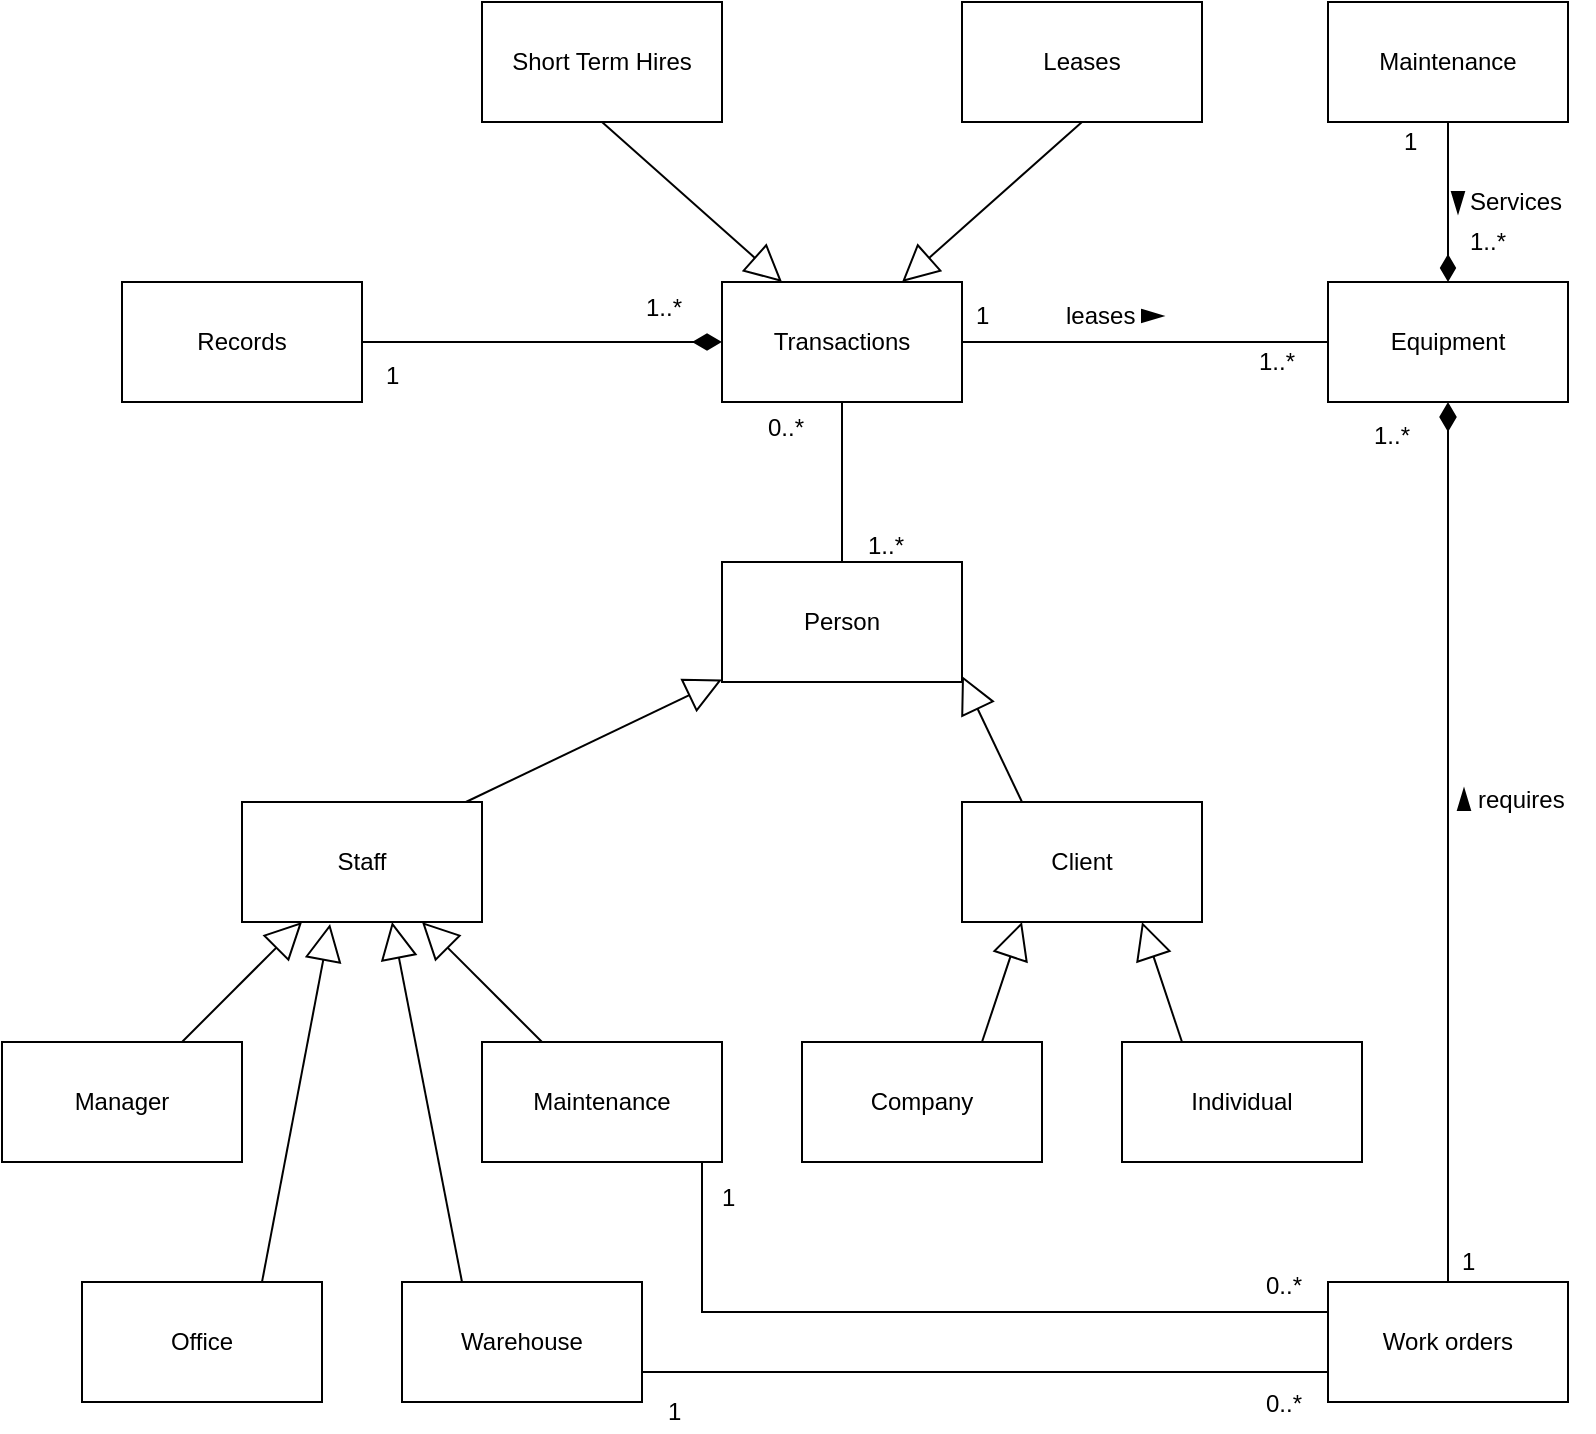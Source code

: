 <mxfile version="10.6.1" type="github"><diagram id="15MdPRuz18-4rUhgQ87I" name="Page-1"><mxGraphModel dx="1640" dy="841" grid="1" gridSize="10" guides="1" tooltips="1" connect="1" arrows="1" fold="1" page="1" pageScale="1" pageWidth="850" pageHeight="1100" math="0" shadow="0"><root><mxCell id="0"/><mxCell id="1" parent="0"/><mxCell id="zFehlnqunG6liVE8F28y-1" value="Equipment" style="rounded=0;whiteSpace=wrap;html=1;" parent="1" vertex="1"><mxGeometry x="683" y="200" width="120" height="60" as="geometry"/></mxCell><mxCell id="7oC337SaGJraruIi1s_O-5" style="edgeStyle=orthogonalEdgeStyle;rounded=0;orthogonalLoop=1;jettySize=auto;html=1;endArrow=none;endFill=0;endSize=12;targetPerimeterSpacing=0;strokeWidth=1;startArrow=diamondThin;startFill=1;startSize=11;" edge="1" parent="1" source="zFehlnqunG6liVE8F28y-1" target="7oC337SaGJraruIi1s_O-2"><mxGeometry relative="1" as="geometry"/></mxCell><mxCell id="zFehlnqunG6liVE8F28y-5" value="Person&lt;br&gt;" style="rounded=0;whiteSpace=wrap;html=1;" parent="1" vertex="1"><mxGeometry x="380" y="340" width="120" height="60" as="geometry"/></mxCell><mxCell id="zFehlnqunG6liVE8F28y-44" style="edgeStyle=orthogonalEdgeStyle;rounded=0;orthogonalLoop=1;jettySize=auto;html=1;entryX=0.5;entryY=0;entryDx=0;entryDy=0;endArrow=none;endFill=0;" parent="1" source="zFehlnqunG6liVE8F28y-16" target="zFehlnqunG6liVE8F28y-5" edge="1"><mxGeometry relative="1" as="geometry"><Array as="points"><mxPoint x="440" y="300"/><mxPoint x="440" y="300"/></Array></mxGeometry></mxCell><mxCell id="zFehlnqunG6liVE8F28y-16" value="Transactions" style="rounded=0;whiteSpace=wrap;html=1;" parent="1" vertex="1"><mxGeometry x="380" y="200" width="120" height="60" as="geometry"/></mxCell><mxCell id="zFehlnqunG6liVE8F28y-17" value="Short Term Hires" style="rounded=0;whiteSpace=wrap;html=1;" parent="1" vertex="1"><mxGeometry x="260" y="60" width="120" height="60" as="geometry"/></mxCell><mxCell id="zFehlnqunG6liVE8F28y-18" value="Leases" style="rounded=0;whiteSpace=wrap;html=1;" parent="1" vertex="1"><mxGeometry x="500" y="60" width="120" height="60" as="geometry"/></mxCell><mxCell id="zFehlnqunG6liVE8F28y-19" value="Staff" style="rounded=0;whiteSpace=wrap;html=1;" parent="1" vertex="1"><mxGeometry x="140" y="460" width="120" height="60" as="geometry"/></mxCell><mxCell id="zFehlnqunG6liVE8F28y-20" value="Client" style="rounded=0;whiteSpace=wrap;html=1;" parent="1" vertex="1"><mxGeometry x="500" y="460" width="120" height="60" as="geometry"/></mxCell><mxCell id="zFehlnqunG6liVE8F28y-21" value="Manager" style="rounded=0;whiteSpace=wrap;html=1;" parent="1" vertex="1"><mxGeometry x="20" y="580" width="120" height="60" as="geometry"/></mxCell><mxCell id="zFehlnqunG6liVE8F28y-22" value="Office" style="rounded=0;whiteSpace=wrap;html=1;" parent="1" vertex="1"><mxGeometry x="60" y="700" width="120" height="60" as="geometry"/></mxCell><mxCell id="7oC337SaGJraruIi1s_O-32" style="edgeStyle=orthogonalEdgeStyle;rounded=0;orthogonalLoop=1;jettySize=auto;html=1;exitX=1;exitY=0.75;exitDx=0;exitDy=0;entryX=0;entryY=0.616;entryDx=0;entryDy=0;entryPerimeter=0;startArrow=none;startFill=0;startSize=17;endArrow=none;endFill=0;endSize=12;targetPerimeterSpacing=0;strokeWidth=1;" edge="1" parent="1" source="zFehlnqunG6liVE8F28y-23" target="7oC337SaGJraruIi1s_O-1"><mxGeometry relative="1" as="geometry"><Array as="points"><mxPoint x="683" y="745"/></Array></mxGeometry></mxCell><mxCell id="zFehlnqunG6liVE8F28y-23" value="Warehouse" style="rounded=0;whiteSpace=wrap;html=1;" parent="1" vertex="1"><mxGeometry x="220" y="700" width="120" height="60" as="geometry"/></mxCell><mxCell id="7oC337SaGJraruIi1s_O-34" style="edgeStyle=orthogonalEdgeStyle;rounded=0;orthogonalLoop=1;jettySize=auto;html=1;exitX=0.75;exitY=1;exitDx=0;exitDy=0;entryX=0;entryY=0.25;entryDx=0;entryDy=0;startArrow=none;startFill=0;startSize=17;endArrow=none;endFill=0;endSize=12;targetPerimeterSpacing=0;strokeWidth=1;" edge="1" parent="1" source="zFehlnqunG6liVE8F28y-24" target="7oC337SaGJraruIi1s_O-1"><mxGeometry relative="1" as="geometry"><Array as="points"><mxPoint x="370" y="640"/><mxPoint x="370" y="715"/></Array></mxGeometry></mxCell><mxCell id="zFehlnqunG6liVE8F28y-24" value="Maintenance" style="rounded=0;whiteSpace=wrap;html=1;" parent="1" vertex="1"><mxGeometry x="260" y="580" width="120" height="60" as="geometry"/></mxCell><mxCell id="zFehlnqunG6liVE8F28y-25" value="Individual" style="rounded=0;whiteSpace=wrap;html=1;" parent="1" vertex="1"><mxGeometry x="580" y="580" width="120" height="60" as="geometry"/></mxCell><mxCell id="zFehlnqunG6liVE8F28y-26" value="Company" style="rounded=0;whiteSpace=wrap;html=1;" parent="1" vertex="1"><mxGeometry x="420" y="580" width="120" height="60" as="geometry"/></mxCell><mxCell id="zFehlnqunG6liVE8F28y-27" value="" style="endArrow=block;endSize=16;endFill=0;html=1;exitX=0.5;exitY=1;exitDx=0;exitDy=0;entryX=0.25;entryY=0;entryDx=0;entryDy=0;" parent="1" source="zFehlnqunG6liVE8F28y-17" target="zFehlnqunG6liVE8F28y-16" edge="1"><mxGeometry width="160" relative="1" as="geometry"><mxPoint x="300" y="150" as="sourcePoint"/><mxPoint x="460" y="150" as="targetPoint"/></mxGeometry></mxCell><mxCell id="zFehlnqunG6liVE8F28y-28" value="" style="endArrow=block;endSize=16;endFill=0;html=1;entryX=0.75;entryY=0;entryDx=0;entryDy=0;exitX=0.5;exitY=1;exitDx=0;exitDy=0;" parent="1" source="zFehlnqunG6liVE8F28y-18" target="zFehlnqunG6liVE8F28y-16" edge="1"><mxGeometry width="160" relative="1" as="geometry"><mxPoint x="490" y="160" as="sourcePoint"/><mxPoint x="650" y="160" as="targetPoint"/></mxGeometry></mxCell><mxCell id="zFehlnqunG6liVE8F28y-29" value="" style="endArrow=block;endSize=16;endFill=0;html=1;exitX=0.933;exitY=0;exitDx=0;exitDy=0;exitPerimeter=0;" parent="1" source="zFehlnqunG6liVE8F28y-19" target="zFehlnqunG6liVE8F28y-5" edge="1"><mxGeometry width="160" relative="1" as="geometry"><mxPoint x="300" y="450" as="sourcePoint"/><mxPoint x="460" y="450" as="targetPoint"/></mxGeometry></mxCell><mxCell id="zFehlnqunG6liVE8F28y-30" value="" style="endArrow=block;endSize=16;endFill=0;html=1;entryX=1;entryY=0.95;entryDx=0;entryDy=0;exitX=0.25;exitY=0;exitDx=0;exitDy=0;entryPerimeter=0;" parent="1" source="zFehlnqunG6liVE8F28y-20" target="zFehlnqunG6liVE8F28y-5" edge="1"><mxGeometry width="160" relative="1" as="geometry"><mxPoint x="360" y="470" as="sourcePoint"/><mxPoint x="420" y="410" as="targetPoint"/></mxGeometry></mxCell><mxCell id="zFehlnqunG6liVE8F28y-31" value="" style="endArrow=block;endSize=16;endFill=0;html=1;entryX=0.25;entryY=1;entryDx=0;entryDy=0;exitX=0.75;exitY=0;exitDx=0;exitDy=0;" parent="1" source="zFehlnqunG6liVE8F28y-26" target="zFehlnqunG6liVE8F28y-20" edge="1"><mxGeometry width="160" relative="1" as="geometry"><mxPoint x="370" y="480" as="sourcePoint"/><mxPoint x="430" y="420" as="targetPoint"/></mxGeometry></mxCell><mxCell id="zFehlnqunG6liVE8F28y-32" value="" style="endArrow=block;endSize=16;endFill=0;html=1;entryX=0.75;entryY=1;entryDx=0;entryDy=0;exitX=0.25;exitY=0;exitDx=0;exitDy=0;" parent="1" source="zFehlnqunG6liVE8F28y-25" target="zFehlnqunG6liVE8F28y-20" edge="1"><mxGeometry width="160" relative="1" as="geometry"><mxPoint x="380" y="490" as="sourcePoint"/><mxPoint x="440" y="430" as="targetPoint"/></mxGeometry></mxCell><mxCell id="zFehlnqunG6liVE8F28y-33" value="" style="endArrow=block;endSize=16;endFill=0;html=1;entryX=0.367;entryY=1.017;entryDx=0;entryDy=0;exitX=0.75;exitY=0;exitDx=0;exitDy=0;entryPerimeter=0;" parent="1" source="zFehlnqunG6liVE8F28y-22" target="zFehlnqunG6liVE8F28y-19" edge="1"><mxGeometry width="160" relative="1" as="geometry"><mxPoint x="390" y="500" as="sourcePoint"/><mxPoint x="450" y="440" as="targetPoint"/></mxGeometry></mxCell><mxCell id="zFehlnqunG6liVE8F28y-34" value="" style="endArrow=block;endSize=16;endFill=0;html=1;entryX=0.625;entryY=1;entryDx=0;entryDy=0;exitX=0.25;exitY=0;exitDx=0;exitDy=0;entryPerimeter=0;" parent="1" source="zFehlnqunG6liVE8F28y-23" target="zFehlnqunG6liVE8F28y-19" edge="1"><mxGeometry width="160" relative="1" as="geometry"><mxPoint x="400" y="510" as="sourcePoint"/><mxPoint x="460" y="450" as="targetPoint"/></mxGeometry></mxCell><mxCell id="zFehlnqunG6liVE8F28y-35" value="" style="endArrow=block;endSize=16;endFill=0;html=1;entryX=0.75;entryY=1;entryDx=0;entryDy=0;exitX=0.25;exitY=0;exitDx=0;exitDy=0;" parent="1" source="zFehlnqunG6liVE8F28y-24" target="zFehlnqunG6liVE8F28y-19" edge="1"><mxGeometry width="160" relative="1" as="geometry"><mxPoint x="410" y="520" as="sourcePoint"/><mxPoint x="470" y="460" as="targetPoint"/></mxGeometry></mxCell><mxCell id="zFehlnqunG6liVE8F28y-36" value="" style="endArrow=block;endSize=16;endFill=0;html=1;entryX=0.25;entryY=1;entryDx=0;entryDy=0;exitX=0.75;exitY=0;exitDx=0;exitDy=0;" parent="1" source="zFehlnqunG6liVE8F28y-21" target="zFehlnqunG6liVE8F28y-19" edge="1"><mxGeometry width="160" relative="1" as="geometry"><mxPoint x="420" y="530" as="sourcePoint"/><mxPoint x="480" y="470" as="targetPoint"/></mxGeometry></mxCell><mxCell id="zFehlnqunG6liVE8F28y-43" value="" style="endArrow=none;html=1;" parent="1" edge="1" source="zFehlnqunG6liVE8F28y-1"><mxGeometry width="50" height="50" relative="1" as="geometry"><mxPoint x="780" y="230" as="sourcePoint"/><mxPoint x="500" y="230" as="targetPoint"/></mxGeometry></mxCell><mxCell id="7oC337SaGJraruIi1s_O-13" value="1..*" style="text;html=1;resizable=0;points=[];align=center;verticalAlign=middle;labelBackgroundColor=#ffffff;" vertex="1" connectable="0" parent="zFehlnqunG6liVE8F28y-43"><mxGeometry x="-0.716" y="10" relative="1" as="geometry"><mxPoint as="offset"/></mxGeometry></mxCell><mxCell id="zFehlnqunG6liVE8F28y-47" value="1..*" style="text;html=1;resizable=0;points=[];autosize=1;align=left;verticalAlign=top;spacingTop=-4;" parent="1" vertex="1"><mxGeometry x="451" y="322" width="30" height="20" as="geometry"/></mxCell><mxCell id="zFehlnqunG6liVE8F28y-48" value="0..*" style="text;html=1;resizable=0;points=[];autosize=1;align=left;verticalAlign=top;spacingTop=-4;" parent="1" vertex="1"><mxGeometry x="401" y="263" width="30" height="20" as="geometry"/></mxCell><mxCell id="zFehlnqunG6liVE8F28y-49" value="1" style="text;html=1;resizable=0;points=[];autosize=1;align=left;verticalAlign=top;spacingTop=-4;" parent="1" vertex="1"><mxGeometry x="504.5" y="207" width="20" height="20" as="geometry"/></mxCell><mxCell id="7oC337SaGJraruIi1s_O-7" style="edgeStyle=orthogonalEdgeStyle;rounded=0;orthogonalLoop=1;jettySize=auto;html=1;startArrow=none;startFill=0;startSize=17;endArrow=diamondThin;endFill=1;endSize=12;targetPerimeterSpacing=0;strokeWidth=1;" edge="1" parent="1" source="7oC337SaGJraruIi1s_O-1" target="zFehlnqunG6liVE8F28y-1"><mxGeometry relative="1" as="geometry"><Array as="points"><mxPoint x="743" y="600"/><mxPoint x="743" y="600"/></Array></mxGeometry></mxCell><mxCell id="7oC337SaGJraruIi1s_O-1" value="Work orders" style="rounded=0;whiteSpace=wrap;html=1;" vertex="1" parent="1"><mxGeometry x="683" y="700" width="120" height="60" as="geometry"/></mxCell><mxCell id="7oC337SaGJraruIi1s_O-2" value="Maintenance" style="rounded=0;whiteSpace=wrap;html=1;" vertex="1" parent="1"><mxGeometry x="683" y="60" width="120" height="60" as="geometry"/></mxCell><mxCell id="7oC337SaGJraruIi1s_O-4" style="edgeStyle=orthogonalEdgeStyle;rounded=0;orthogonalLoop=1;jettySize=auto;html=1;entryX=0;entryY=0.5;entryDx=0;entryDy=0;endArrow=diamondThin;endFill=1;strokeWidth=1;endSize=12;targetPerimeterSpacing=0;" edge="1" parent="1" source="7oC337SaGJraruIi1s_O-3" target="zFehlnqunG6liVE8F28y-16"><mxGeometry relative="1" as="geometry"/></mxCell><mxCell id="7oC337SaGJraruIi1s_O-3" value="Records" style="rounded=0;whiteSpace=wrap;html=1;" vertex="1" parent="1"><mxGeometry x="80" y="200" width="120" height="60" as="geometry"/></mxCell><mxCell id="7oC337SaGJraruIi1s_O-8" value="1" style="text;html=1;resizable=0;points=[];autosize=1;align=left;verticalAlign=top;spacingTop=-4;" vertex="1" parent="1"><mxGeometry x="748" y="680" width="20" height="20" as="geometry"/></mxCell><mxCell id="7oC337SaGJraruIi1s_O-9" value="1..*" style="text;html=1;resizable=0;points=[];autosize=1;align=left;verticalAlign=top;spacingTop=-4;" vertex="1" parent="1"><mxGeometry x="704" y="266.5" width="30" height="20" as="geometry"/></mxCell><mxCell id="7oC337SaGJraruIi1s_O-10" value="1" style="text;html=1;resizable=0;points=[];autosize=1;align=left;verticalAlign=top;spacingTop=-4;" vertex="1" parent="1"><mxGeometry x="210" y="237" width="20" height="20" as="geometry"/></mxCell><mxCell id="7oC337SaGJraruIi1s_O-12" value="1..*" style="text;html=1;resizable=0;points=[];autosize=1;align=left;verticalAlign=top;spacingTop=-4;" vertex="1" parent="1"><mxGeometry x="340" y="203" width="30" height="20" as="geometry"/></mxCell><mxCell id="7oC337SaGJraruIi1s_O-14" value="1" style="text;html=1;resizable=0;points=[];autosize=1;align=left;verticalAlign=top;spacingTop=-4;" vertex="1" parent="1"><mxGeometry x="719" y="120" width="20" height="20" as="geometry"/></mxCell><mxCell id="7oC337SaGJraruIi1s_O-15" value="1..*" style="text;html=1;resizable=0;points=[];autosize=1;align=left;verticalAlign=top;spacingTop=-4;" vertex="1" parent="1"><mxGeometry x="752" y="170" width="30" height="20" as="geometry"/></mxCell><mxCell id="7oC337SaGJraruIi1s_O-16" value="Services" style="text;html=1;resizable=0;points=[];autosize=1;align=left;verticalAlign=top;spacingTop=-4;" vertex="1" parent="1"><mxGeometry x="752" y="150" width="60" height="20" as="geometry"/></mxCell><mxCell id="7oC337SaGJraruIi1s_O-18" value="" style="triangle;whiteSpace=wrap;html=1;rotation=90;fillColor=#000000;" vertex="1" parent="1"><mxGeometry x="743" y="157" width="10" height="6" as="geometry"/></mxCell><mxCell id="7oC337SaGJraruIi1s_O-21" value="leases" style="text;html=1;resizable=0;points=[];autosize=1;align=left;verticalAlign=top;spacingTop=-4;" vertex="1" parent="1"><mxGeometry x="550" y="207" width="50" height="20" as="geometry"/></mxCell><mxCell id="7oC337SaGJraruIi1s_O-22" value="" style="triangle;whiteSpace=wrap;html=1;rotation=0;fillColor=#000000;" vertex="1" parent="1"><mxGeometry x="590" y="214" width="10" height="6" as="geometry"/></mxCell><mxCell id="7oC337SaGJraruIi1s_O-35" value="1" style="text;html=1;resizable=0;points=[];autosize=1;align=left;verticalAlign=top;spacingTop=-4;" vertex="1" parent="1"><mxGeometry x="378" y="648" width="20" height="20" as="geometry"/></mxCell><mxCell id="7oC337SaGJraruIi1s_O-36" value="1" style="text;html=1;resizable=0;points=[];autosize=1;align=left;verticalAlign=top;spacingTop=-4;" vertex="1" parent="1"><mxGeometry x="351" y="755" width="20" height="20" as="geometry"/></mxCell><mxCell id="7oC337SaGJraruIi1s_O-37" value="0..*" style="text;html=1;resizable=0;points=[];autosize=1;align=left;verticalAlign=top;spacingTop=-4;" vertex="1" parent="1"><mxGeometry x="650" y="692" width="30" height="20" as="geometry"/></mxCell><mxCell id="7oC337SaGJraruIi1s_O-38" value="0..*" style="text;html=1;resizable=0;points=[];autosize=1;align=left;verticalAlign=top;spacingTop=-4;" vertex="1" parent="1"><mxGeometry x="650" y="751" width="30" height="20" as="geometry"/></mxCell><mxCell id="7oC337SaGJraruIi1s_O-39" value="requires" style="text;html=1;resizable=0;points=[];autosize=1;align=left;verticalAlign=top;spacingTop=-4;" vertex="1" parent="1"><mxGeometry x="756" y="449" width="60" height="20" as="geometry"/></mxCell><mxCell id="7oC337SaGJraruIi1s_O-40" value="" style="triangle;whiteSpace=wrap;html=1;rotation=-90;fillColor=#000000;" vertex="1" parent="1"><mxGeometry x="746" y="456" width="10" height="6" as="geometry"/></mxCell></root></mxGraphModel></diagram></mxfile>